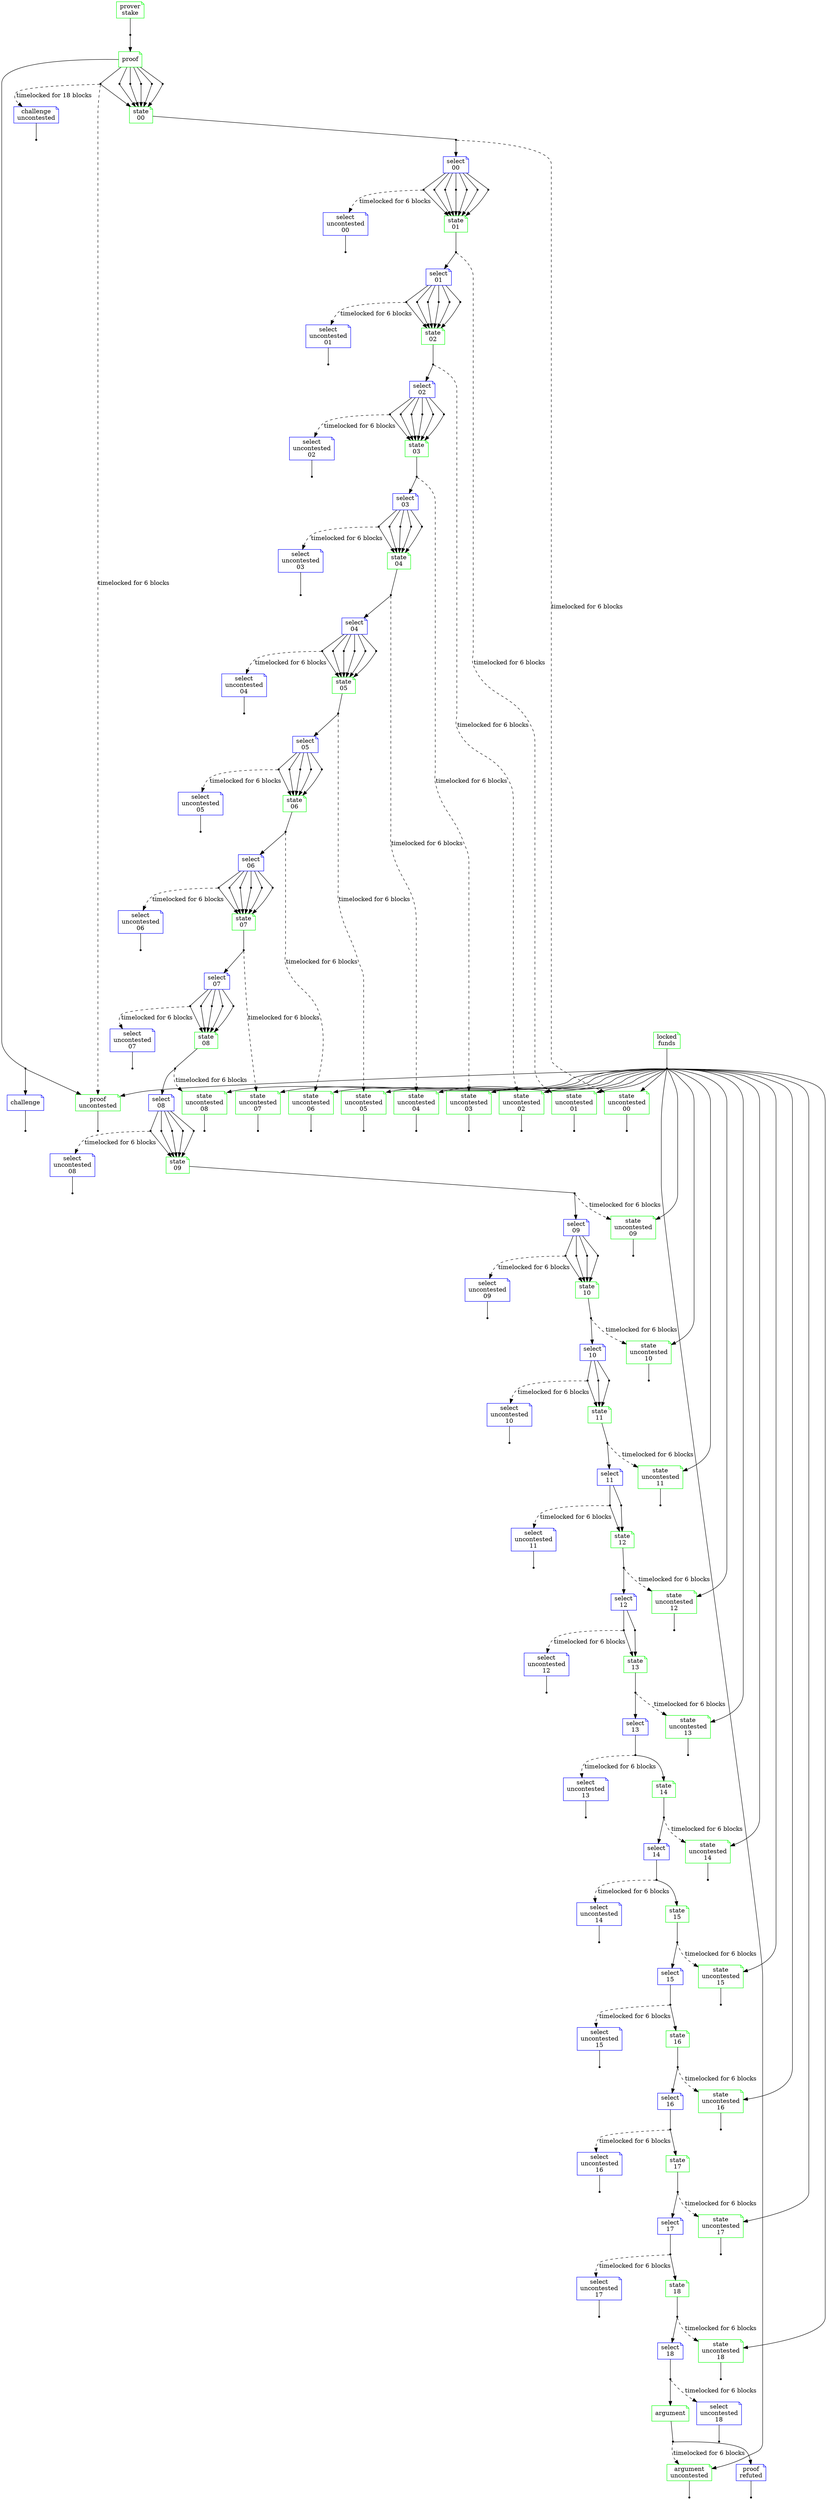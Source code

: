 digraph BitSnark {
	argument [shape=note; color=green; label="argument"]
	select_18_output_0 -> argument [weight=1]
	argument_output_0 [shape=point]
	argument -> argument_output_0 [weight=1; arrowhead=none]
	argument_uncontested [shape=note; color=green; label="argument\nuncontested"]
	argument_output_0 -> argument_uncontested [style=dashed; weight=1; label="timelocked for 6 blocks"]
	locked_funds_output_0 -> argument_uncontested [weight=1]
	argument_uncontested_output_0 [shape=point]
	argument_uncontested -> argument_uncontested_output_0 [weight=1; arrowhead=none]
	challenge [shape=note; color=blue; label="challenge"]
	proof_output_6 -> challenge [weight=1]
	challenge_output_0 [shape=point]
	challenge -> challenge_output_0 [weight=1; arrowhead=none]
	challenge_uncontested [shape=note; color=blue; label="challenge\nuncontested"]
	proof_output_0 -> challenge_uncontested [style=dashed; weight=1; label="timelocked for 18 blocks"]
	challenge_uncontested_output_0 [shape=point]
	challenge_uncontested -> challenge_uncontested_output_0 [weight=1; arrowhead=none]
	locked_funds [shape=note; color=green; label="locked\nfunds"]
	locked_funds_output_0 [shape=point]
	locked_funds -> locked_funds_output_0 [weight=1; arrowhead=none]
	proof [shape=note; color=green; label="proof"]
	prover_stake_output_0 -> proof [weight=1]
	proof_output_0 [shape=point]
	proof -> proof_output_0 [weight=1; arrowhead=none]
	proof_output_1 [shape=point]
	proof -> proof_output_1 [weight=1; arrowhead=none]
	proof_output_2 [shape=point]
	proof -> proof_output_2 [weight=1; arrowhead=none]
	proof_output_3 [shape=point]
	proof -> proof_output_3 [weight=1; arrowhead=none]
	proof_output_4 [shape=point]
	proof -> proof_output_4 [weight=1; arrowhead=none]
	proof_output_5 [shape=point]
	proof -> proof_output_5 [weight=1; arrowhead=none]
	proof_output_6 [shape=point]
	proof -> proof_output_6 [weight=1; arrowhead=none]
	proof_refuted [shape=note; color=blue; label="proof\nrefuted"]
	argument_output_0 -> proof_refuted [weight=1]
	proof_refuted_output_0 [shape=point]
	proof_refuted -> proof_refuted_output_0 [weight=1; arrowhead=none]
	proof_uncontested [shape=note; color=green; label="proof\nuncontested"]
	locked_funds_output_0 -> proof_uncontested [weight=1]
	proof_output_0 -> proof_uncontested [style=dashed; weight=1; label="timelocked for 6 blocks"]
	proof_output_6 -> proof_uncontested [weight=1]
	proof_uncontested_output_0 [shape=point]
	proof_uncontested -> proof_uncontested_output_0 [weight=1; arrowhead=none]
	prover_stake [shape=note; color=green; label="prover\nstake"]
	prover_stake_output_0 [shape=point]
	prover_stake -> prover_stake_output_0 [weight=1; arrowhead=none]
	select_00 [shape=note; color=blue; label="select\n00"]
	state_00_output_0 -> select_00 [weight=1]
	select_00_output_0 [shape=point]
	select_00 -> select_00_output_0 [weight=1; arrowhead=none]
	select_00_output_1 [shape=point]
	select_00 -> select_00_output_1 [weight=1; arrowhead=none]
	select_00_output_2 [shape=point]
	select_00 -> select_00_output_2 [weight=1; arrowhead=none]
	select_00_output_3 [shape=point]
	select_00 -> select_00_output_3 [weight=1; arrowhead=none]
	select_00_output_4 [shape=point]
	select_00 -> select_00_output_4 [weight=1; arrowhead=none]
	select_00_output_5 [shape=point]
	select_00 -> select_00_output_5 [weight=1; arrowhead=none]
	select_00_output_6 [shape=point]
	select_00 -> select_00_output_6 [weight=1; arrowhead=none]
	select_01 [shape=note; color=blue; label="select\n01"]
	state_01_output_0 -> select_01 [weight=1]
	select_01_output_0 [shape=point]
	select_01 -> select_01_output_0 [weight=1; arrowhead=none]
	select_01_output_1 [shape=point]
	select_01 -> select_01_output_1 [weight=1; arrowhead=none]
	select_01_output_2 [shape=point]
	select_01 -> select_01_output_2 [weight=1; arrowhead=none]
	select_01_output_3 [shape=point]
	select_01 -> select_01_output_3 [weight=1; arrowhead=none]
	select_01_output_4 [shape=point]
	select_01 -> select_01_output_4 [weight=1; arrowhead=none]
	select_01_output_5 [shape=point]
	select_01 -> select_01_output_5 [weight=1; arrowhead=none]
	select_02 [shape=note; color=blue; label="select\n02"]
	state_02_output_0 -> select_02 [weight=1]
	select_02_output_0 [shape=point]
	select_02 -> select_02_output_0 [weight=1; arrowhead=none]
	select_02_output_1 [shape=point]
	select_02 -> select_02_output_1 [weight=1; arrowhead=none]
	select_02_output_2 [shape=point]
	select_02 -> select_02_output_2 [weight=1; arrowhead=none]
	select_02_output_3 [shape=point]
	select_02 -> select_02_output_3 [weight=1; arrowhead=none]
	select_02_output_4 [shape=point]
	select_02 -> select_02_output_4 [weight=1; arrowhead=none]
	select_02_output_5 [shape=point]
	select_02 -> select_02_output_5 [weight=1; arrowhead=none]
	select_03 [shape=note; color=blue; label="select\n03"]
	state_03_output_0 -> select_03 [weight=1]
	select_03_output_0 [shape=point]
	select_03 -> select_03_output_0 [weight=1; arrowhead=none]
	select_03_output_1 [shape=point]
	select_03 -> select_03_output_1 [weight=1; arrowhead=none]
	select_03_output_2 [shape=point]
	select_03 -> select_03_output_2 [weight=1; arrowhead=none]
	select_03_output_3 [shape=point]
	select_03 -> select_03_output_3 [weight=1; arrowhead=none]
	select_03_output_4 [shape=point]
	select_03 -> select_03_output_4 [weight=1; arrowhead=none]
	select_04 [shape=note; color=blue; label="select\n04"]
	state_04_output_0 -> select_04 [weight=1]
	select_04_output_0 [shape=point]
	select_04 -> select_04_output_0 [weight=1; arrowhead=none]
	select_04_output_1 [shape=point]
	select_04 -> select_04_output_1 [weight=1; arrowhead=none]
	select_04_output_2 [shape=point]
	select_04 -> select_04_output_2 [weight=1; arrowhead=none]
	select_04_output_3 [shape=point]
	select_04 -> select_04_output_3 [weight=1; arrowhead=none]
	select_04_output_4 [shape=point]
	select_04 -> select_04_output_4 [weight=1; arrowhead=none]
	select_04_output_5 [shape=point]
	select_04 -> select_04_output_5 [weight=1; arrowhead=none]
	select_05 [shape=note; color=blue; label="select\n05"]
	state_05_output_0 -> select_05 [weight=1]
	select_05_output_0 [shape=point]
	select_05 -> select_05_output_0 [weight=1; arrowhead=none]
	select_05_output_1 [shape=point]
	select_05 -> select_05_output_1 [weight=1; arrowhead=none]
	select_05_output_2 [shape=point]
	select_05 -> select_05_output_2 [weight=1; arrowhead=none]
	select_05_output_3 [shape=point]
	select_05 -> select_05_output_3 [weight=1; arrowhead=none]
	select_05_output_4 [shape=point]
	select_05 -> select_05_output_4 [weight=1; arrowhead=none]
	select_06 [shape=note; color=blue; label="select\n06"]
	state_06_output_0 -> select_06 [weight=1]
	select_06_output_0 [shape=point]
	select_06 -> select_06_output_0 [weight=1; arrowhead=none]
	select_06_output_1 [shape=point]
	select_06 -> select_06_output_1 [weight=1; arrowhead=none]
	select_06_output_2 [shape=point]
	select_06 -> select_06_output_2 [weight=1; arrowhead=none]
	select_06_output_3 [shape=point]
	select_06 -> select_06_output_3 [weight=1; arrowhead=none]
	select_06_output_4 [shape=point]
	select_06 -> select_06_output_4 [weight=1; arrowhead=none]
	select_06_output_5 [shape=point]
	select_06 -> select_06_output_5 [weight=1; arrowhead=none]
	select_07 [shape=note; color=blue; label="select\n07"]
	state_07_output_0 -> select_07 [weight=1]
	select_07_output_0 [shape=point]
	select_07 -> select_07_output_0 [weight=1; arrowhead=none]
	select_07_output_1 [shape=point]
	select_07 -> select_07_output_1 [weight=1; arrowhead=none]
	select_07_output_2 [shape=point]
	select_07 -> select_07_output_2 [weight=1; arrowhead=none]
	select_07_output_3 [shape=point]
	select_07 -> select_07_output_3 [weight=1; arrowhead=none]
	select_07_output_4 [shape=point]
	select_07 -> select_07_output_4 [weight=1; arrowhead=none]
	select_08 [shape=note; color=blue; label="select\n08"]
	state_08_output_0 -> select_08 [weight=1]
	select_08_output_0 [shape=point]
	select_08 -> select_08_output_0 [weight=1; arrowhead=none]
	select_08_output_1 [shape=point]
	select_08 -> select_08_output_1 [weight=1; arrowhead=none]
	select_08_output_2 [shape=point]
	select_08 -> select_08_output_2 [weight=1; arrowhead=none]
	select_08_output_3 [shape=point]
	select_08 -> select_08_output_3 [weight=1; arrowhead=none]
	select_08_output_4 [shape=point]
	select_08 -> select_08_output_4 [weight=1; arrowhead=none]
	select_09 [shape=note; color=blue; label="select\n09"]
	state_09_output_0 -> select_09 [weight=1]
	select_09_output_0 [shape=point]
	select_09 -> select_09_output_0 [weight=1; arrowhead=none]
	select_09_output_1 [shape=point]
	select_09 -> select_09_output_1 [weight=1; arrowhead=none]
	select_09_output_2 [shape=point]
	select_09 -> select_09_output_2 [weight=1; arrowhead=none]
	select_09_output_3 [shape=point]
	select_09 -> select_09_output_3 [weight=1; arrowhead=none]
	select_10 [shape=note; color=blue; label="select\n10"]
	state_10_output_0 -> select_10 [weight=1]
	select_10_output_0 [shape=point]
	select_10 -> select_10_output_0 [weight=1; arrowhead=none]
	select_10_output_1 [shape=point]
	select_10 -> select_10_output_1 [weight=1; arrowhead=none]
	select_10_output_2 [shape=point]
	select_10 -> select_10_output_2 [weight=1; arrowhead=none]
	select_11 [shape=note; color=blue; label="select\n11"]
	state_11_output_0 -> select_11 [weight=1]
	select_11_output_0 [shape=point]
	select_11 -> select_11_output_0 [weight=1; arrowhead=none]
	select_11_output_1 [shape=point]
	select_11 -> select_11_output_1 [weight=1; arrowhead=none]
	select_12 [shape=note; color=blue; label="select\n12"]
	state_12_output_0 -> select_12 [weight=1]
	select_12_output_0 [shape=point]
	select_12 -> select_12_output_0 [weight=1; arrowhead=none]
	select_12_output_1 [shape=point]
	select_12 -> select_12_output_1 [weight=1; arrowhead=none]
	select_13 [shape=note; color=blue; label="select\n13"]
	state_13_output_0 -> select_13 [weight=1]
	select_13_output_0 [shape=point]
	select_13 -> select_13_output_0 [weight=1; arrowhead=none]
	select_14 [shape=note; color=blue; label="select\n14"]
	state_14_output_0 -> select_14 [weight=1]
	select_14_output_0 [shape=point]
	select_14 -> select_14_output_0 [weight=1; arrowhead=none]
	select_15 [shape=note; color=blue; label="select\n15"]
	state_15_output_0 -> select_15 [weight=1]
	select_15_output_0 [shape=point]
	select_15 -> select_15_output_0 [weight=1; arrowhead=none]
	select_16 [shape=note; color=blue; label="select\n16"]
	state_16_output_0 -> select_16 [weight=1]
	select_16_output_0 [shape=point]
	select_16 -> select_16_output_0 [weight=1; arrowhead=none]
	select_17 [shape=note; color=blue; label="select\n17"]
	state_17_output_0 -> select_17 [weight=1]
	select_17_output_0 [shape=point]
	select_17 -> select_17_output_0 [weight=1; arrowhead=none]
	select_18 [shape=note; color=blue; label="select\n18"]
	state_18_output_0 -> select_18 [weight=1]
	select_18_output_0 [shape=point]
	select_18 -> select_18_output_0 [weight=1; arrowhead=none]
	select_uncontested_00 [shape=note; color=blue; label="select\nuncontested\n00"]
	select_00_output_0 -> select_uncontested_00 [style=dashed; weight=1; label="timelocked for 6 blocks"]
	select_uncontested_00_output_0 [shape=point]
	select_uncontested_00 -> select_uncontested_00_output_0 [weight=1; arrowhead=none]
	select_uncontested_01 [shape=note; color=blue; label="select\nuncontested\n01"]
	select_01_output_0 -> select_uncontested_01 [style=dashed; weight=1; label="timelocked for 6 blocks"]
	select_uncontested_01_output_0 [shape=point]
	select_uncontested_01 -> select_uncontested_01_output_0 [weight=1; arrowhead=none]
	select_uncontested_02 [shape=note; color=blue; label="select\nuncontested\n02"]
	select_02_output_0 -> select_uncontested_02 [style=dashed; weight=1; label="timelocked for 6 blocks"]
	select_uncontested_02_output_0 [shape=point]
	select_uncontested_02 -> select_uncontested_02_output_0 [weight=1; arrowhead=none]
	select_uncontested_03 [shape=note; color=blue; label="select\nuncontested\n03"]
	select_03_output_0 -> select_uncontested_03 [style=dashed; weight=1; label="timelocked for 6 blocks"]
	select_uncontested_03_output_0 [shape=point]
	select_uncontested_03 -> select_uncontested_03_output_0 [weight=1; arrowhead=none]
	select_uncontested_04 [shape=note; color=blue; label="select\nuncontested\n04"]
	select_04_output_0 -> select_uncontested_04 [style=dashed; weight=1; label="timelocked for 6 blocks"]
	select_uncontested_04_output_0 [shape=point]
	select_uncontested_04 -> select_uncontested_04_output_0 [weight=1; arrowhead=none]
	select_uncontested_05 [shape=note; color=blue; label="select\nuncontested\n05"]
	select_05_output_0 -> select_uncontested_05 [style=dashed; weight=1; label="timelocked for 6 blocks"]
	select_uncontested_05_output_0 [shape=point]
	select_uncontested_05 -> select_uncontested_05_output_0 [weight=1; arrowhead=none]
	select_uncontested_06 [shape=note; color=blue; label="select\nuncontested\n06"]
	select_06_output_0 -> select_uncontested_06 [style=dashed; weight=1; label="timelocked for 6 blocks"]
	select_uncontested_06_output_0 [shape=point]
	select_uncontested_06 -> select_uncontested_06_output_0 [weight=1; arrowhead=none]
	select_uncontested_07 [shape=note; color=blue; label="select\nuncontested\n07"]
	select_07_output_0 -> select_uncontested_07 [style=dashed; weight=1; label="timelocked for 6 blocks"]
	select_uncontested_07_output_0 [shape=point]
	select_uncontested_07 -> select_uncontested_07_output_0 [weight=1; arrowhead=none]
	select_uncontested_08 [shape=note; color=blue; label="select\nuncontested\n08"]
	select_08_output_0 -> select_uncontested_08 [style=dashed; weight=1; label="timelocked for 6 blocks"]
	select_uncontested_08_output_0 [shape=point]
	select_uncontested_08 -> select_uncontested_08_output_0 [weight=1; arrowhead=none]
	select_uncontested_09 [shape=note; color=blue; label="select\nuncontested\n09"]
	select_09_output_0 -> select_uncontested_09 [style=dashed; weight=1; label="timelocked for 6 blocks"]
	select_uncontested_09_output_0 [shape=point]
	select_uncontested_09 -> select_uncontested_09_output_0 [weight=1; arrowhead=none]
	select_uncontested_10 [shape=note; color=blue; label="select\nuncontested\n10"]
	select_10_output_0 -> select_uncontested_10 [style=dashed; weight=1; label="timelocked for 6 blocks"]
	select_uncontested_10_output_0 [shape=point]
	select_uncontested_10 -> select_uncontested_10_output_0 [weight=1; arrowhead=none]
	select_uncontested_11 [shape=note; color=blue; label="select\nuncontested\n11"]
	select_11_output_0 -> select_uncontested_11 [style=dashed; weight=1; label="timelocked for 6 blocks"]
	select_uncontested_11_output_0 [shape=point]
	select_uncontested_11 -> select_uncontested_11_output_0 [weight=1; arrowhead=none]
	select_uncontested_12 [shape=note; color=blue; label="select\nuncontested\n12"]
	select_12_output_0 -> select_uncontested_12 [style=dashed; weight=1; label="timelocked for 6 blocks"]
	select_uncontested_12_output_0 [shape=point]
	select_uncontested_12 -> select_uncontested_12_output_0 [weight=1; arrowhead=none]
	select_uncontested_13 [shape=note; color=blue; label="select\nuncontested\n13"]
	select_13_output_0 -> select_uncontested_13 [style=dashed; weight=1; label="timelocked for 6 blocks"]
	select_uncontested_13_output_0 [shape=point]
	select_uncontested_13 -> select_uncontested_13_output_0 [weight=1; arrowhead=none]
	select_uncontested_14 [shape=note; color=blue; label="select\nuncontested\n14"]
	select_14_output_0 -> select_uncontested_14 [style=dashed; weight=1; label="timelocked for 6 blocks"]
	select_uncontested_14_output_0 [shape=point]
	select_uncontested_14 -> select_uncontested_14_output_0 [weight=1; arrowhead=none]
	select_uncontested_15 [shape=note; color=blue; label="select\nuncontested\n15"]
	select_15_output_0 -> select_uncontested_15 [style=dashed; weight=1; label="timelocked for 6 blocks"]
	select_uncontested_15_output_0 [shape=point]
	select_uncontested_15 -> select_uncontested_15_output_0 [weight=1; arrowhead=none]
	select_uncontested_16 [shape=note; color=blue; label="select\nuncontested\n16"]
	select_16_output_0 -> select_uncontested_16 [style=dashed; weight=1; label="timelocked for 6 blocks"]
	select_uncontested_16_output_0 [shape=point]
	select_uncontested_16 -> select_uncontested_16_output_0 [weight=1; arrowhead=none]
	select_uncontested_17 [shape=note; color=blue; label="select\nuncontested\n17"]
	select_17_output_0 -> select_uncontested_17 [style=dashed; weight=1; label="timelocked for 6 blocks"]
	select_uncontested_17_output_0 [shape=point]
	select_uncontested_17 -> select_uncontested_17_output_0 [weight=1; arrowhead=none]
	select_uncontested_18 [shape=note; color=blue; label="select\nuncontested\n18"]
	select_18_output_0 -> select_uncontested_18 [style=dashed; weight=1; label="timelocked for 6 blocks"]
	select_uncontested_18_output_0 [shape=point]
	select_uncontested_18 -> select_uncontested_18_output_0 [weight=1; arrowhead=none]
	state_00 [shape=note; color=green; label="state\n00"]
	proof_output_0 -> state_00 [weight=1]
	proof_output_1 -> state_00 [weight=1]
	proof_output_2 -> state_00 [weight=1]
	proof_output_3 -> state_00 [weight=1]
	proof_output_4 -> state_00 [weight=1]
	proof_output_5 -> state_00 [weight=1]
	state_00_output_0 [shape=point]
	state_00 -> state_00_output_0 [weight=1; arrowhead=none]
	state_01 [shape=note; color=green; label="state\n01"]
	select_00_output_0 -> state_01 [weight=1]
	select_00_output_1 -> state_01 [weight=1]
	select_00_output_2 -> state_01 [weight=1]
	select_00_output_3 -> state_01 [weight=1]
	select_00_output_4 -> state_01 [weight=1]
	select_00_output_5 -> state_01 [weight=1]
	select_00_output_6 -> state_01 [weight=1]
	state_01_output_0 [shape=point]
	state_01 -> state_01_output_0 [weight=1; arrowhead=none]
	state_02 [shape=note; color=green; label="state\n02"]
	select_01_output_0 -> state_02 [weight=1]
	select_01_output_1 -> state_02 [weight=1]
	select_01_output_2 -> state_02 [weight=1]
	select_01_output_3 -> state_02 [weight=1]
	select_01_output_4 -> state_02 [weight=1]
	select_01_output_5 -> state_02 [weight=1]
	state_02_output_0 [shape=point]
	state_02 -> state_02_output_0 [weight=1; arrowhead=none]
	state_03 [shape=note; color=green; label="state\n03"]
	select_02_output_0 -> state_03 [weight=1]
	select_02_output_1 -> state_03 [weight=1]
	select_02_output_2 -> state_03 [weight=1]
	select_02_output_3 -> state_03 [weight=1]
	select_02_output_4 -> state_03 [weight=1]
	select_02_output_5 -> state_03 [weight=1]
	state_03_output_0 [shape=point]
	state_03 -> state_03_output_0 [weight=1; arrowhead=none]
	state_04 [shape=note; color=green; label="state\n04"]
	select_03_output_0 -> state_04 [weight=1]
	select_03_output_1 -> state_04 [weight=1]
	select_03_output_2 -> state_04 [weight=1]
	select_03_output_3 -> state_04 [weight=1]
	select_03_output_4 -> state_04 [weight=1]
	state_04_output_0 [shape=point]
	state_04 -> state_04_output_0 [weight=1; arrowhead=none]
	state_05 [shape=note; color=green; label="state\n05"]
	select_04_output_0 -> state_05 [weight=1]
	select_04_output_1 -> state_05 [weight=1]
	select_04_output_2 -> state_05 [weight=1]
	select_04_output_3 -> state_05 [weight=1]
	select_04_output_4 -> state_05 [weight=1]
	select_04_output_5 -> state_05 [weight=1]
	state_05_output_0 [shape=point]
	state_05 -> state_05_output_0 [weight=1; arrowhead=none]
	state_06 [shape=note; color=green; label="state\n06"]
	select_05_output_0 -> state_06 [weight=1]
	select_05_output_1 -> state_06 [weight=1]
	select_05_output_2 -> state_06 [weight=1]
	select_05_output_3 -> state_06 [weight=1]
	select_05_output_4 -> state_06 [weight=1]
	state_06_output_0 [shape=point]
	state_06 -> state_06_output_0 [weight=1; arrowhead=none]
	state_07 [shape=note; color=green; label="state\n07"]
	select_06_output_0 -> state_07 [weight=1]
	select_06_output_1 -> state_07 [weight=1]
	select_06_output_2 -> state_07 [weight=1]
	select_06_output_3 -> state_07 [weight=1]
	select_06_output_4 -> state_07 [weight=1]
	select_06_output_5 -> state_07 [weight=1]
	state_07_output_0 [shape=point]
	state_07 -> state_07_output_0 [weight=1; arrowhead=none]
	state_08 [shape=note; color=green; label="state\n08"]
	select_07_output_0 -> state_08 [weight=1]
	select_07_output_1 -> state_08 [weight=1]
	select_07_output_2 -> state_08 [weight=1]
	select_07_output_3 -> state_08 [weight=1]
	select_07_output_4 -> state_08 [weight=1]
	state_08_output_0 [shape=point]
	state_08 -> state_08_output_0 [weight=1; arrowhead=none]
	state_09 [shape=note; color=green; label="state\n09"]
	select_08_output_0 -> state_09 [weight=1]
	select_08_output_1 -> state_09 [weight=1]
	select_08_output_2 -> state_09 [weight=1]
	select_08_output_3 -> state_09 [weight=1]
	select_08_output_4 -> state_09 [weight=1]
	state_09_output_0 [shape=point]
	state_09 -> state_09_output_0 [weight=1; arrowhead=none]
	state_10 [shape=note; color=green; label="state\n10"]
	select_09_output_0 -> state_10 [weight=1]
	select_09_output_1 -> state_10 [weight=1]
	select_09_output_2 -> state_10 [weight=1]
	select_09_output_3 -> state_10 [weight=1]
	state_10_output_0 [shape=point]
	state_10 -> state_10_output_0 [weight=1; arrowhead=none]
	state_11 [shape=note; color=green; label="state\n11"]
	select_10_output_0 -> state_11 [weight=1]
	select_10_output_1 -> state_11 [weight=1]
	select_10_output_2 -> state_11 [weight=1]
	state_11_output_0 [shape=point]
	state_11 -> state_11_output_0 [weight=1; arrowhead=none]
	state_12 [shape=note; color=green; label="state\n12"]
	select_11_output_0 -> state_12 [weight=1]
	select_11_output_1 -> state_12 [weight=1]
	state_12_output_0 [shape=point]
	state_12 -> state_12_output_0 [weight=1; arrowhead=none]
	state_13 [shape=note; color=green; label="state\n13"]
	select_12_output_0 -> state_13 [weight=1]
	select_12_output_1 -> state_13 [weight=1]
	state_13_output_0 [shape=point]
	state_13 -> state_13_output_0 [weight=1; arrowhead=none]
	state_14 [shape=note; color=green; label="state\n14"]
	select_13_output_0 -> state_14 [weight=1]
	state_14_output_0 [shape=point]
	state_14 -> state_14_output_0 [weight=1; arrowhead=none]
	state_15 [shape=note; color=green; label="state\n15"]
	select_14_output_0 -> state_15 [weight=1]
	state_15_output_0 [shape=point]
	state_15 -> state_15_output_0 [weight=1; arrowhead=none]
	state_16 [shape=note; color=green; label="state\n16"]
	select_15_output_0 -> state_16 [weight=1]
	state_16_output_0 [shape=point]
	state_16 -> state_16_output_0 [weight=1; arrowhead=none]
	state_17 [shape=note; color=green; label="state\n17"]
	select_16_output_0 -> state_17 [weight=1]
	state_17_output_0 [shape=point]
	state_17 -> state_17_output_0 [weight=1; arrowhead=none]
	state_18 [shape=note; color=green; label="state\n18"]
	select_17_output_0 -> state_18 [weight=1]
	state_18_output_0 [shape=point]
	state_18 -> state_18_output_0 [weight=1; arrowhead=none]
	state_uncontested_00 [shape=note; color=green; label="state\nuncontested\n00"]
	state_00_output_0 -> state_uncontested_00 [style=dashed; weight=1; label="timelocked for 6 blocks"]
	locked_funds_output_0 -> state_uncontested_00 [weight=1]
	state_uncontested_00_output_0 [shape=point]
	state_uncontested_00 -> state_uncontested_00_output_0 [weight=1; arrowhead=none]
	state_uncontested_01 [shape=note; color=green; label="state\nuncontested\n01"]
	state_01_output_0 -> state_uncontested_01 [style=dashed; weight=1; label="timelocked for 6 blocks"]
	locked_funds_output_0 -> state_uncontested_01 [weight=1]
	state_uncontested_01_output_0 [shape=point]
	state_uncontested_01 -> state_uncontested_01_output_0 [weight=1; arrowhead=none]
	state_uncontested_02 [shape=note; color=green; label="state\nuncontested\n02"]
	state_02_output_0 -> state_uncontested_02 [style=dashed; weight=1; label="timelocked for 6 blocks"]
	locked_funds_output_0 -> state_uncontested_02 [weight=1]
	state_uncontested_02_output_0 [shape=point]
	state_uncontested_02 -> state_uncontested_02_output_0 [weight=1; arrowhead=none]
	state_uncontested_03 [shape=note; color=green; label="state\nuncontested\n03"]
	state_03_output_0 -> state_uncontested_03 [style=dashed; weight=1; label="timelocked for 6 blocks"]
	locked_funds_output_0 -> state_uncontested_03 [weight=1]
	state_uncontested_03_output_0 [shape=point]
	state_uncontested_03 -> state_uncontested_03_output_0 [weight=1; arrowhead=none]
	state_uncontested_04 [shape=note; color=green; label="state\nuncontested\n04"]
	state_04_output_0 -> state_uncontested_04 [style=dashed; weight=1; label="timelocked for 6 blocks"]
	locked_funds_output_0 -> state_uncontested_04 [weight=1]
	state_uncontested_04_output_0 [shape=point]
	state_uncontested_04 -> state_uncontested_04_output_0 [weight=1; arrowhead=none]
	state_uncontested_05 [shape=note; color=green; label="state\nuncontested\n05"]
	state_05_output_0 -> state_uncontested_05 [style=dashed; weight=1; label="timelocked for 6 blocks"]
	locked_funds_output_0 -> state_uncontested_05 [weight=1]
	state_uncontested_05_output_0 [shape=point]
	state_uncontested_05 -> state_uncontested_05_output_0 [weight=1; arrowhead=none]
	state_uncontested_06 [shape=note; color=green; label="state\nuncontested\n06"]
	state_06_output_0 -> state_uncontested_06 [style=dashed; weight=1; label="timelocked for 6 blocks"]
	locked_funds_output_0 -> state_uncontested_06 [weight=1]
	state_uncontested_06_output_0 [shape=point]
	state_uncontested_06 -> state_uncontested_06_output_0 [weight=1; arrowhead=none]
	state_uncontested_07 [shape=note; color=green; label="state\nuncontested\n07"]
	state_07_output_0 -> state_uncontested_07 [style=dashed; weight=1; label="timelocked for 6 blocks"]
	locked_funds_output_0 -> state_uncontested_07 [weight=1]
	state_uncontested_07_output_0 [shape=point]
	state_uncontested_07 -> state_uncontested_07_output_0 [weight=1; arrowhead=none]
	state_uncontested_08 [shape=note; color=green; label="state\nuncontested\n08"]
	state_08_output_0 -> state_uncontested_08 [style=dashed; weight=1; label="timelocked for 6 blocks"]
	locked_funds_output_0 -> state_uncontested_08 [weight=1]
	state_uncontested_08_output_0 [shape=point]
	state_uncontested_08 -> state_uncontested_08_output_0 [weight=1; arrowhead=none]
	state_uncontested_09 [shape=note; color=green; label="state\nuncontested\n09"]
	state_09_output_0 -> state_uncontested_09 [style=dashed; weight=1; label="timelocked for 6 blocks"]
	locked_funds_output_0 -> state_uncontested_09 [weight=1]
	state_uncontested_09_output_0 [shape=point]
	state_uncontested_09 -> state_uncontested_09_output_0 [weight=1; arrowhead=none]
	state_uncontested_10 [shape=note; color=green; label="state\nuncontested\n10"]
	state_10_output_0 -> state_uncontested_10 [style=dashed; weight=1; label="timelocked for 6 blocks"]
	locked_funds_output_0 -> state_uncontested_10 [weight=1]
	state_uncontested_10_output_0 [shape=point]
	state_uncontested_10 -> state_uncontested_10_output_0 [weight=1; arrowhead=none]
	state_uncontested_11 [shape=note; color=green; label="state\nuncontested\n11"]
	state_11_output_0 -> state_uncontested_11 [style=dashed; weight=1; label="timelocked for 6 blocks"]
	locked_funds_output_0 -> state_uncontested_11 [weight=1]
	state_uncontested_11_output_0 [shape=point]
	state_uncontested_11 -> state_uncontested_11_output_0 [weight=1; arrowhead=none]
	state_uncontested_12 [shape=note; color=green; label="state\nuncontested\n12"]
	state_12_output_0 -> state_uncontested_12 [style=dashed; weight=1; label="timelocked for 6 blocks"]
	locked_funds_output_0 -> state_uncontested_12 [weight=1]
	state_uncontested_12_output_0 [shape=point]
	state_uncontested_12 -> state_uncontested_12_output_0 [weight=1; arrowhead=none]
	state_uncontested_13 [shape=note; color=green; label="state\nuncontested\n13"]
	state_13_output_0 -> state_uncontested_13 [style=dashed; weight=1; label="timelocked for 6 blocks"]
	locked_funds_output_0 -> state_uncontested_13 [weight=1]
	state_uncontested_13_output_0 [shape=point]
	state_uncontested_13 -> state_uncontested_13_output_0 [weight=1; arrowhead=none]
	state_uncontested_14 [shape=note; color=green; label="state\nuncontested\n14"]
	state_14_output_0 -> state_uncontested_14 [style=dashed; weight=1; label="timelocked for 6 blocks"]
	locked_funds_output_0 -> state_uncontested_14 [weight=1]
	state_uncontested_14_output_0 [shape=point]
	state_uncontested_14 -> state_uncontested_14_output_0 [weight=1; arrowhead=none]
	state_uncontested_15 [shape=note; color=green; label="state\nuncontested\n15"]
	state_15_output_0 -> state_uncontested_15 [style=dashed; weight=1; label="timelocked for 6 blocks"]
	locked_funds_output_0 -> state_uncontested_15 [weight=1]
	state_uncontested_15_output_0 [shape=point]
	state_uncontested_15 -> state_uncontested_15_output_0 [weight=1; arrowhead=none]
	state_uncontested_16 [shape=note; color=green; label="state\nuncontested\n16"]
	state_16_output_0 -> state_uncontested_16 [style=dashed; weight=1; label="timelocked for 6 blocks"]
	locked_funds_output_0 -> state_uncontested_16 [weight=1]
	state_uncontested_16_output_0 [shape=point]
	state_uncontested_16 -> state_uncontested_16_output_0 [weight=1; arrowhead=none]
	state_uncontested_17 [shape=note; color=green; label="state\nuncontested\n17"]
	state_17_output_0 -> state_uncontested_17 [style=dashed; weight=1; label="timelocked for 6 blocks"]
	locked_funds_output_0 -> state_uncontested_17 [weight=1]
	state_uncontested_17_output_0 [shape=point]
	state_uncontested_17 -> state_uncontested_17_output_0 [weight=1; arrowhead=none]
	state_uncontested_18 [shape=note; color=green; label="state\nuncontested\n18"]
	state_18_output_0 -> state_uncontested_18 [style=dashed; weight=1; label="timelocked for 6 blocks"]
	locked_funds_output_0 -> state_uncontested_18 [weight=1]
	state_uncontested_18_output_0 [shape=point]
	state_uncontested_18 -> state_uncontested_18_output_0 [weight=1; arrowhead=none]
}
